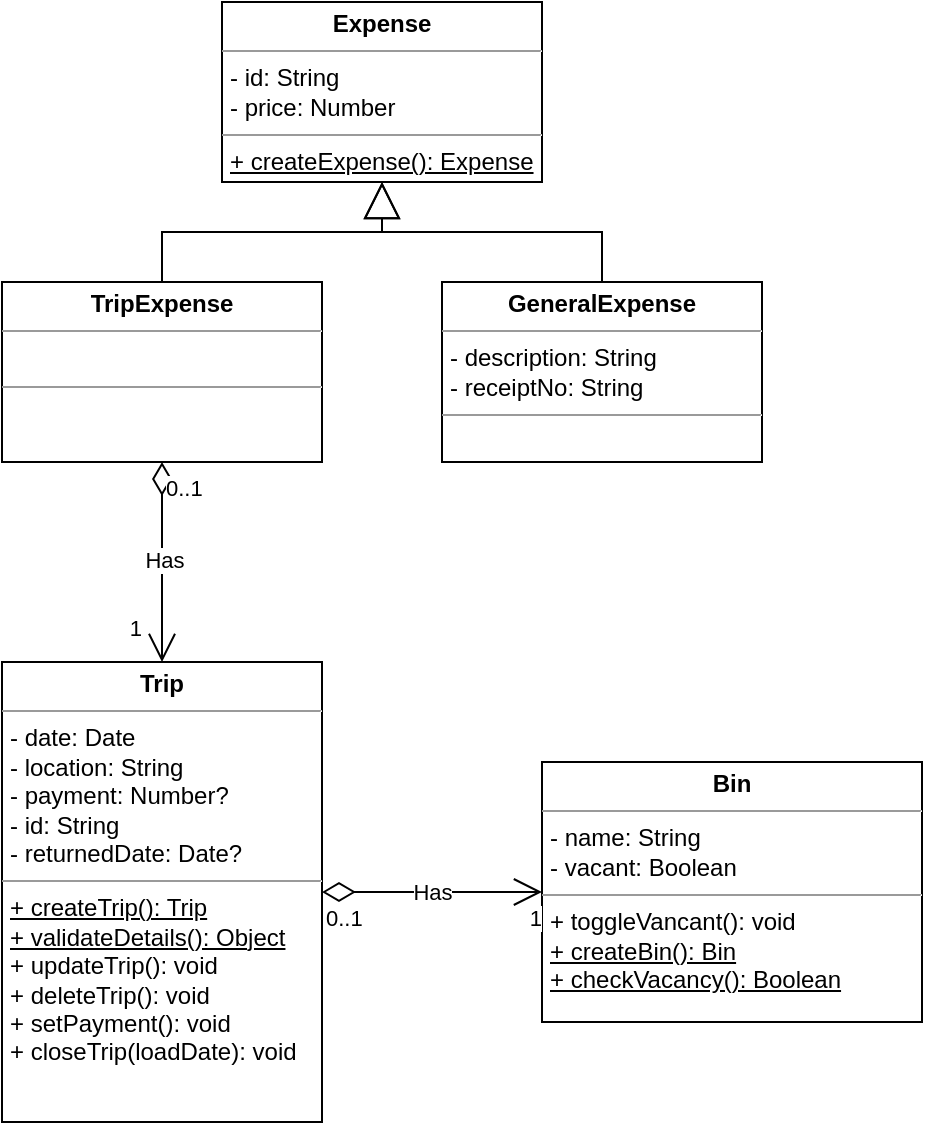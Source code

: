 <mxfile version="21.7.2" type="device">
  <diagram id="C5RBs43oDa-KdzZeNtuy" name="Page-1">
    <mxGraphModel dx="1459" dy="580" grid="1" gridSize="10" guides="1" tooltips="1" connect="1" arrows="1" fold="1" page="1" pageScale="1" pageWidth="827" pageHeight="1169" math="0" shadow="0">
      <root>
        <mxCell id="WIyWlLk6GJQsqaUBKTNV-0" />
        <mxCell id="WIyWlLk6GJQsqaUBKTNV-1" parent="WIyWlLk6GJQsqaUBKTNV-0" />
        <mxCell id="suLvOAAjGfWkkEF2VWRH-4" value="&lt;p style=&quot;margin:0px;margin-top:4px;text-align:center;&quot;&gt;&lt;b&gt;Trip&lt;/b&gt;&lt;/p&gt;&lt;hr size=&quot;1&quot;&gt;&lt;p style=&quot;margin:0px;margin-left:4px;&quot;&gt;- date: Date&lt;/p&gt;&lt;p style=&quot;margin:0px;margin-left:4px;&quot;&gt;- location: String&lt;/p&gt;&lt;p style=&quot;margin:0px;margin-left:4px;&quot;&gt;&lt;span style=&quot;background-color: initial;&quot;&gt;- payment: Number?&lt;/span&gt;&lt;/p&gt;&lt;p style=&quot;margin:0px;margin-left:4px;&quot;&gt;- id: String&lt;/p&gt;&lt;p style=&quot;margin:0px;margin-left:4px;&quot;&gt;- returnedDate: Date?&lt;/p&gt;&lt;hr size=&quot;1&quot;&gt;&lt;p style=&quot;margin:0px;margin-left:4px;&quot;&gt;&lt;u&gt;+ createTrip(): Trip&lt;/u&gt;&lt;/p&gt;&lt;p style=&quot;margin:0px;margin-left:4px;&quot;&gt;&lt;u&gt;+ validateDetails(): Object&lt;/u&gt;&lt;/p&gt;&lt;p style=&quot;margin:0px;margin-left:4px;&quot;&gt;+ updateTrip(): void&lt;/p&gt;&lt;p style=&quot;margin:0px;margin-left:4px;&quot;&gt;+ deleteTrip(): void&lt;/p&gt;&lt;p style=&quot;margin:0px;margin-left:4px;&quot;&gt;+ setPayment(): void&lt;/p&gt;&lt;p style=&quot;margin:0px;margin-left:4px;&quot;&gt;+ closeTrip(loadDate): void&lt;/p&gt;" style="verticalAlign=top;align=left;overflow=fill;fontSize=12;fontFamily=Helvetica;html=1;whiteSpace=wrap;" vertex="1" parent="WIyWlLk6GJQsqaUBKTNV-1">
          <mxGeometry x="230" y="350" width="160" height="230" as="geometry" />
        </mxCell>
        <mxCell id="suLvOAAjGfWkkEF2VWRH-7" value="&lt;p style=&quot;margin:0px;margin-top:4px;text-align:center;&quot;&gt;&lt;b&gt;Bin&lt;/b&gt;&lt;/p&gt;&lt;hr size=&quot;1&quot;&gt;&lt;p style=&quot;margin:0px;margin-left:4px;&quot;&gt;- name: String&lt;/p&gt;&lt;p style=&quot;margin:0px;margin-left:4px;&quot;&gt;- vacant: Boolean&lt;/p&gt;&lt;hr size=&quot;1&quot;&gt;&lt;p style=&quot;margin:0px;margin-left:4px;&quot;&gt;+ toggleVancant(): void&lt;/p&gt;&lt;p style=&quot;margin:0px;margin-left:4px;&quot;&gt;&lt;u&gt;+ createBin(): Bin&lt;/u&gt;&lt;/p&gt;&lt;p style=&quot;margin:0px;margin-left:4px;&quot;&gt;&lt;u&gt;+ checkVacancy(): Boolean&lt;/u&gt;&lt;/p&gt;" style="verticalAlign=top;align=left;overflow=fill;fontSize=12;fontFamily=Helvetica;html=1;whiteSpace=wrap;" vertex="1" parent="WIyWlLk6GJQsqaUBKTNV-1">
          <mxGeometry x="500" y="400" width="190" height="130" as="geometry" />
        </mxCell>
        <mxCell id="suLvOAAjGfWkkEF2VWRH-9" value="Has" style="endArrow=open;html=1;endSize=12;startArrow=diamondThin;startSize=14;startFill=0;edgeStyle=orthogonalEdgeStyle;rounded=0;exitX=1;exitY=0.5;exitDx=0;exitDy=0;entryX=0;entryY=0.5;entryDx=0;entryDy=0;" edge="1" parent="WIyWlLk6GJQsqaUBKTNV-1" source="suLvOAAjGfWkkEF2VWRH-4" target="suLvOAAjGfWkkEF2VWRH-7">
          <mxGeometry relative="1" as="geometry">
            <mxPoint x="330" y="300" as="sourcePoint" />
            <mxPoint x="490" y="300" as="targetPoint" />
          </mxGeometry>
        </mxCell>
        <mxCell id="suLvOAAjGfWkkEF2VWRH-10" value="0..1" style="edgeLabel;resizable=0;html=1;align=left;verticalAlign=top;" connectable="0" vertex="1" parent="suLvOAAjGfWkkEF2VWRH-9">
          <mxGeometry x="-1" relative="1" as="geometry" />
        </mxCell>
        <mxCell id="suLvOAAjGfWkkEF2VWRH-11" value="1" style="edgeLabel;resizable=0;html=1;align=right;verticalAlign=top;" connectable="0" vertex="1" parent="suLvOAAjGfWkkEF2VWRH-9">
          <mxGeometry x="1" relative="1" as="geometry" />
        </mxCell>
        <mxCell id="suLvOAAjGfWkkEF2VWRH-12" value="&lt;p style=&quot;margin:0px;margin-top:4px;text-align:center;&quot;&gt;&lt;b&gt;Expense&lt;/b&gt;&lt;/p&gt;&lt;hr size=&quot;1&quot;&gt;&lt;p style=&quot;margin:0px;margin-left:4px;&quot;&gt;- id: String&lt;/p&gt;&lt;p style=&quot;margin:0px;margin-left:4px;&quot;&gt;- price: Number&lt;/p&gt;&lt;hr size=&quot;1&quot;&gt;&lt;p style=&quot;margin:0px;margin-left:4px;&quot;&gt;&lt;u&gt;+ createExpense(): Expense&lt;/u&gt;&lt;/p&gt;" style="verticalAlign=top;align=left;overflow=fill;fontSize=12;fontFamily=Helvetica;html=1;whiteSpace=wrap;" vertex="1" parent="WIyWlLk6GJQsqaUBKTNV-1">
          <mxGeometry x="340" y="20" width="160" height="90" as="geometry" />
        </mxCell>
        <mxCell id="suLvOAAjGfWkkEF2VWRH-13" value="&lt;p style=&quot;margin:0px;margin-top:4px;text-align:center;&quot;&gt;&lt;b&gt;TripExpense&lt;/b&gt;&lt;/p&gt;&lt;hr size=&quot;1&quot;&gt;&lt;p style=&quot;margin:0px;margin-left:4px;&quot;&gt;&lt;br&gt;&lt;/p&gt;&lt;hr size=&quot;1&quot;&gt;&lt;p style=&quot;margin:0px;margin-left:4px;&quot;&gt;&lt;br&gt;&lt;/p&gt;" style="verticalAlign=top;align=left;overflow=fill;fontSize=12;fontFamily=Helvetica;html=1;whiteSpace=wrap;" vertex="1" parent="WIyWlLk6GJQsqaUBKTNV-1">
          <mxGeometry x="230" y="160" width="160" height="90" as="geometry" />
        </mxCell>
        <mxCell id="suLvOAAjGfWkkEF2VWRH-14" value="&lt;p style=&quot;margin:0px;margin-top:4px;text-align:center;&quot;&gt;&lt;b&gt;GeneralExpense&lt;/b&gt;&lt;/p&gt;&lt;hr size=&quot;1&quot;&gt;&lt;p style=&quot;margin:0px;margin-left:4px;&quot;&gt;- description: String&lt;/p&gt;&lt;p style=&quot;margin:0px;margin-left:4px;&quot;&gt;- receiptNo: String&lt;/p&gt;&lt;hr size=&quot;1&quot;&gt;&lt;p style=&quot;margin:0px;margin-left:4px;&quot;&gt;&lt;br&gt;&lt;/p&gt;" style="verticalAlign=top;align=left;overflow=fill;fontSize=12;fontFamily=Helvetica;html=1;whiteSpace=wrap;" vertex="1" parent="WIyWlLk6GJQsqaUBKTNV-1">
          <mxGeometry x="450" y="160" width="160" height="90" as="geometry" />
        </mxCell>
        <mxCell id="suLvOAAjGfWkkEF2VWRH-26" value="" style="endArrow=block;endSize=16;endFill=0;html=1;rounded=0;exitX=0.5;exitY=0;exitDx=0;exitDy=0;entryX=0.5;entryY=1;entryDx=0;entryDy=0;edgeStyle=orthogonalEdgeStyle;" edge="1" parent="WIyWlLk6GJQsqaUBKTNV-1" source="suLvOAAjGfWkkEF2VWRH-13" target="suLvOAAjGfWkkEF2VWRH-12">
          <mxGeometry width="160" relative="1" as="geometry">
            <mxPoint x="330" y="300" as="sourcePoint" />
            <mxPoint x="490" y="300" as="targetPoint" />
          </mxGeometry>
        </mxCell>
        <mxCell id="suLvOAAjGfWkkEF2VWRH-28" value="" style="endArrow=block;endSize=16;endFill=0;html=1;rounded=0;entryX=0.5;entryY=1;entryDx=0;entryDy=0;edgeStyle=orthogonalEdgeStyle;" edge="1" parent="WIyWlLk6GJQsqaUBKTNV-1" source="suLvOAAjGfWkkEF2VWRH-14" target="suLvOAAjGfWkkEF2VWRH-12">
          <mxGeometry width="160" relative="1" as="geometry">
            <mxPoint x="550" as="sourcePoint" />
            <mxPoint x="550" as="targetPoint" />
          </mxGeometry>
        </mxCell>
        <mxCell id="suLvOAAjGfWkkEF2VWRH-29" value="" style="endArrow=open;html=1;endSize=12;startArrow=diamondThin;startSize=14;startFill=0;rounded=0;entryX=0.5;entryY=0;entryDx=0;entryDy=0;" edge="1" parent="WIyWlLk6GJQsqaUBKTNV-1" source="suLvOAAjGfWkkEF2VWRH-13" target="suLvOAAjGfWkkEF2VWRH-4">
          <mxGeometry relative="1" as="geometry">
            <mxPoint x="310" y="250" as="sourcePoint" />
            <mxPoint x="310" y="410" as="targetPoint" />
          </mxGeometry>
        </mxCell>
        <mxCell id="suLvOAAjGfWkkEF2VWRH-30" value="0..1" style="edgeLabel;resizable=0;html=1;align=left;verticalAlign=top;" connectable="0" vertex="1" parent="suLvOAAjGfWkkEF2VWRH-29">
          <mxGeometry x="-1" relative="1" as="geometry" />
        </mxCell>
        <mxCell id="suLvOAAjGfWkkEF2VWRH-31" value="1" style="edgeLabel;resizable=0;html=1;align=right;verticalAlign=top;" connectable="0" vertex="1" parent="suLvOAAjGfWkkEF2VWRH-29">
          <mxGeometry x="1" relative="1" as="geometry">
            <mxPoint x="-10" y="-30" as="offset" />
          </mxGeometry>
        </mxCell>
        <mxCell id="suLvOAAjGfWkkEF2VWRH-32" value="Has" style="edgeLabel;html=1;align=center;verticalAlign=middle;resizable=0;points=[];" vertex="1" connectable="0" parent="suLvOAAjGfWkkEF2VWRH-29">
          <mxGeometry x="-0.02" y="1" relative="1" as="geometry">
            <mxPoint as="offset" />
          </mxGeometry>
        </mxCell>
      </root>
    </mxGraphModel>
  </diagram>
</mxfile>

